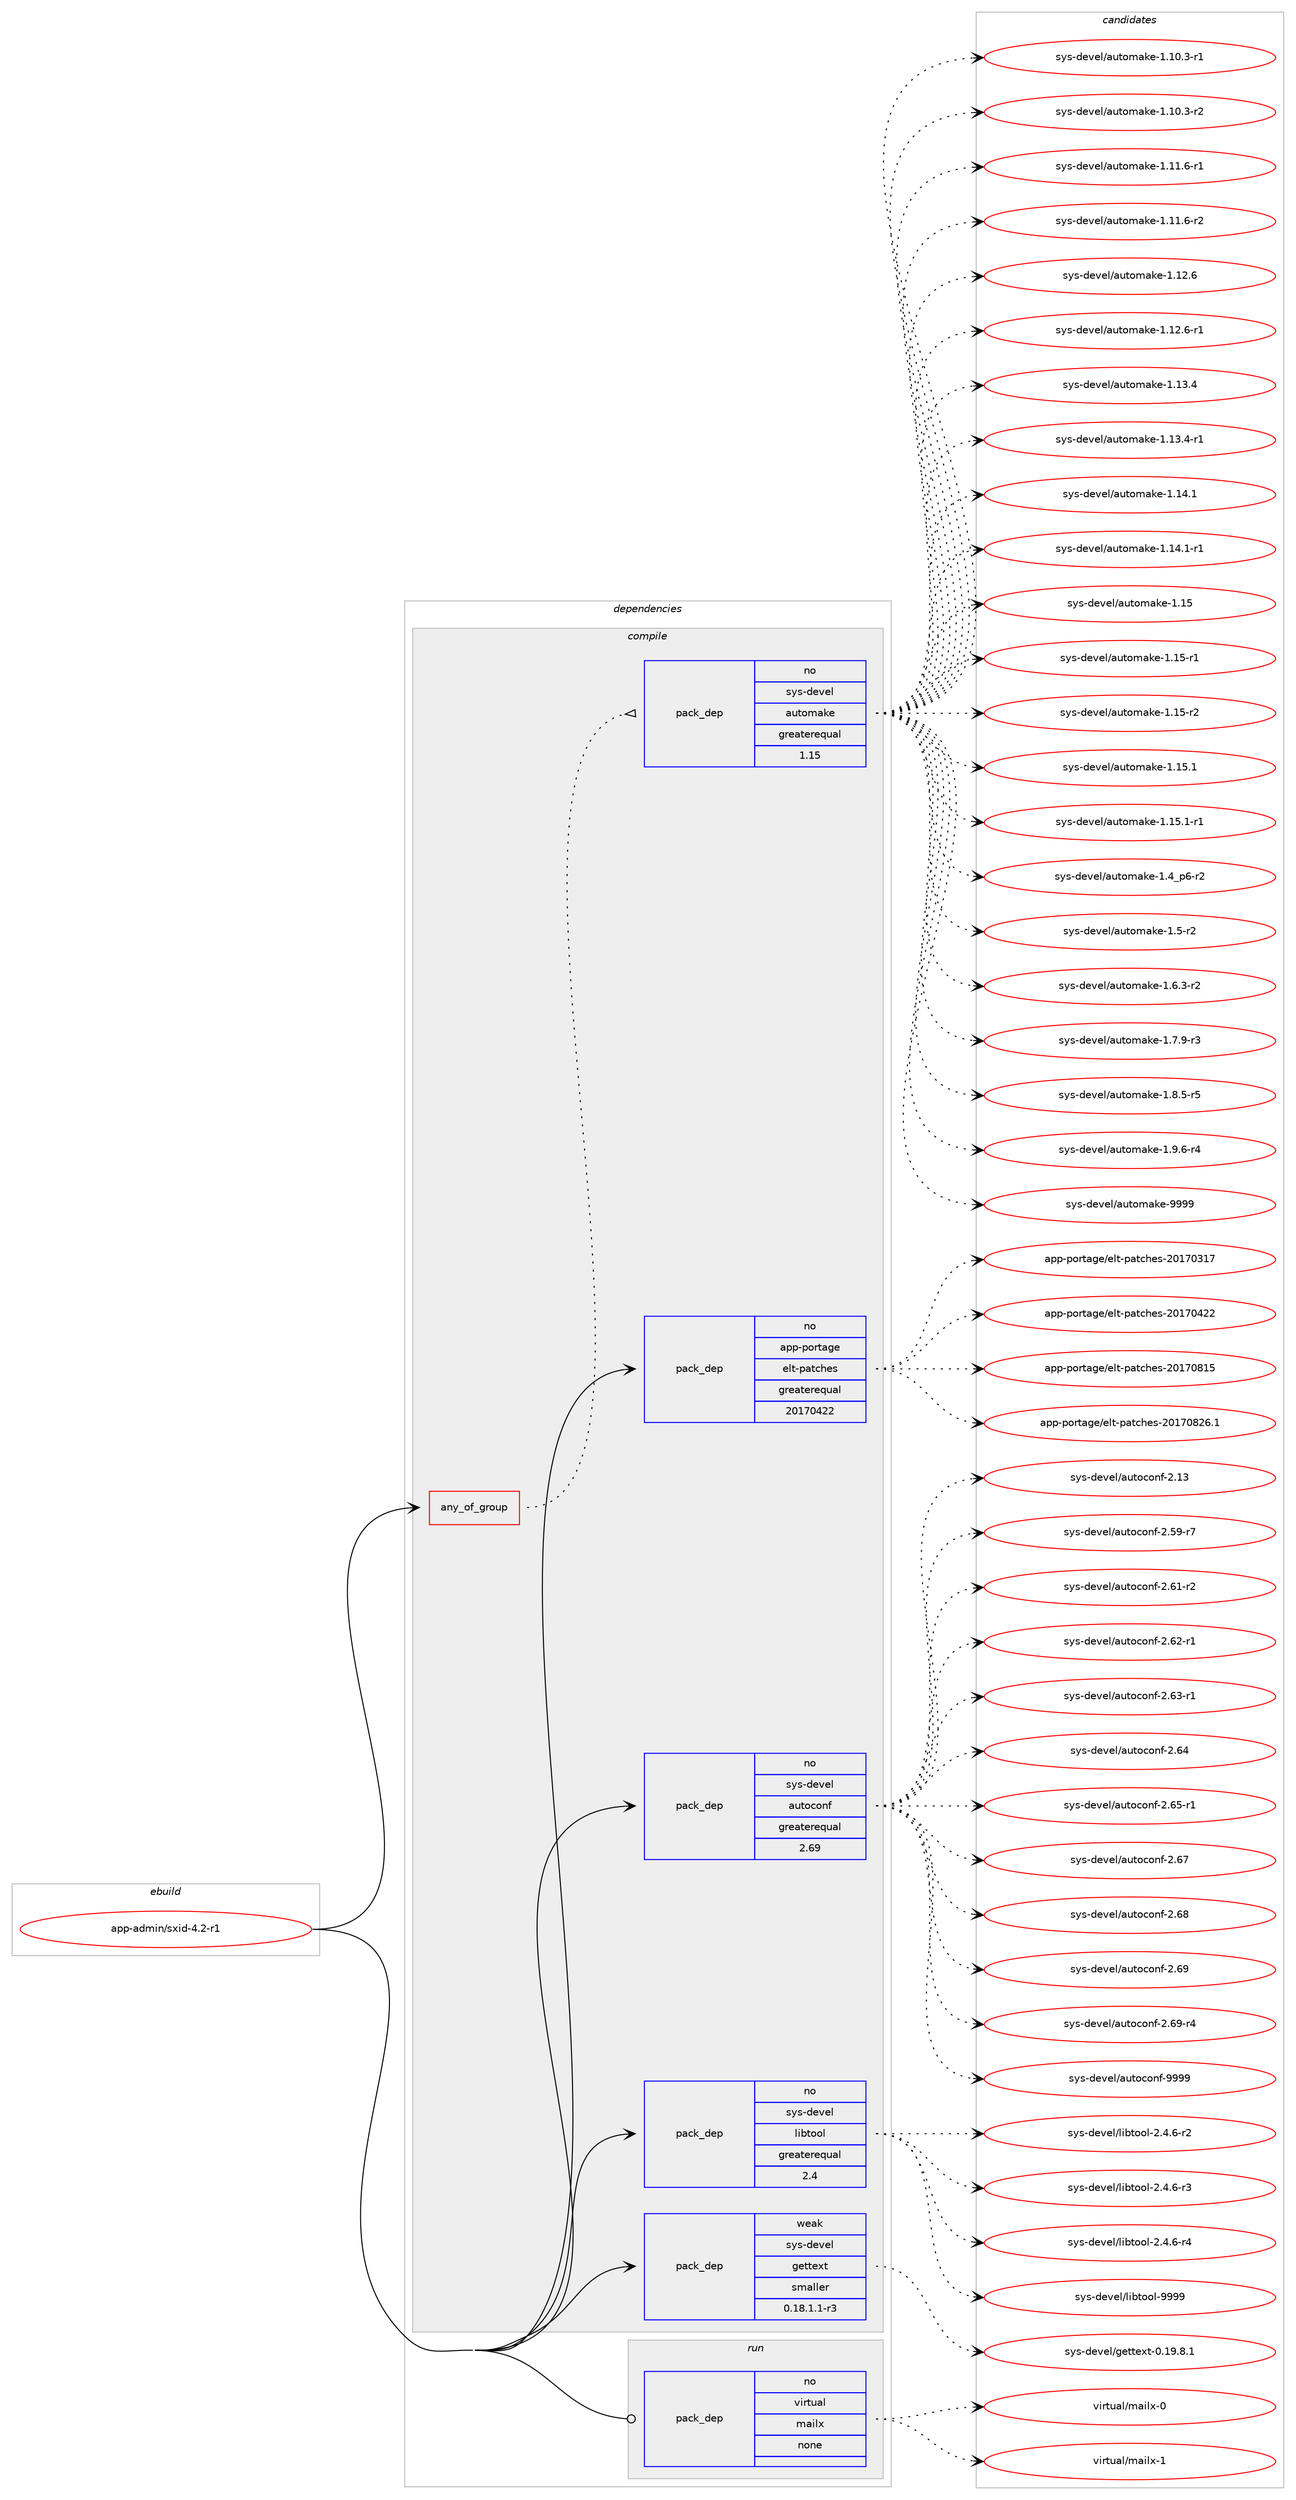 digraph prolog {

# *************
# Graph options
# *************

newrank=true;
concentrate=true;
compound=true;
graph [rankdir=LR,fontname=Helvetica,fontsize=10,ranksep=1.5];#, ranksep=2.5, nodesep=0.2];
edge  [arrowhead=vee];
node  [fontname=Helvetica,fontsize=10];

# **********
# The ebuild
# **********

subgraph cluster_leftcol {
color=gray;
rank=same;
label=<<i>ebuild</i>>;
id [label="app-admin/sxid-4.2-r1", color=red, width=4, href="../app-admin/sxid-4.2-r1.svg"];
}

# ****************
# The dependencies
# ****************

subgraph cluster_midcol {
color=gray;
label=<<i>dependencies</i>>;
subgraph cluster_compile {
fillcolor="#eeeeee";
style=filled;
label=<<i>compile</i>>;
subgraph any106 {
dependency6955 [label=<<TABLE BORDER="0" CELLBORDER="1" CELLSPACING="0" CELLPADDING="4"><TR><TD CELLPADDING="10">any_of_group</TD></TR></TABLE>>, shape=none, color=red];subgraph pack4913 {
dependency6956 [label=<<TABLE BORDER="0" CELLBORDER="1" CELLSPACING="0" CELLPADDING="4" WIDTH="220"><TR><TD ROWSPAN="6" CELLPADDING="30">pack_dep</TD></TR><TR><TD WIDTH="110">no</TD></TR><TR><TD>sys-devel</TD></TR><TR><TD>automake</TD></TR><TR><TD>greaterequal</TD></TR><TR><TD>1.15</TD></TR></TABLE>>, shape=none, color=blue];
}
dependency6955:e -> dependency6956:w [weight=20,style="dotted",arrowhead="oinv"];
}
id:e -> dependency6955:w [weight=20,style="solid",arrowhead="vee"];
subgraph pack4914 {
dependency6957 [label=<<TABLE BORDER="0" CELLBORDER="1" CELLSPACING="0" CELLPADDING="4" WIDTH="220"><TR><TD ROWSPAN="6" CELLPADDING="30">pack_dep</TD></TR><TR><TD WIDTH="110">no</TD></TR><TR><TD>app-portage</TD></TR><TR><TD>elt-patches</TD></TR><TR><TD>greaterequal</TD></TR><TR><TD>20170422</TD></TR></TABLE>>, shape=none, color=blue];
}
id:e -> dependency6957:w [weight=20,style="solid",arrowhead="vee"];
subgraph pack4915 {
dependency6958 [label=<<TABLE BORDER="0" CELLBORDER="1" CELLSPACING="0" CELLPADDING="4" WIDTH="220"><TR><TD ROWSPAN="6" CELLPADDING="30">pack_dep</TD></TR><TR><TD WIDTH="110">no</TD></TR><TR><TD>sys-devel</TD></TR><TR><TD>autoconf</TD></TR><TR><TD>greaterequal</TD></TR><TR><TD>2.69</TD></TR></TABLE>>, shape=none, color=blue];
}
id:e -> dependency6958:w [weight=20,style="solid",arrowhead="vee"];
subgraph pack4916 {
dependency6959 [label=<<TABLE BORDER="0" CELLBORDER="1" CELLSPACING="0" CELLPADDING="4" WIDTH="220"><TR><TD ROWSPAN="6" CELLPADDING="30">pack_dep</TD></TR><TR><TD WIDTH="110">no</TD></TR><TR><TD>sys-devel</TD></TR><TR><TD>libtool</TD></TR><TR><TD>greaterequal</TD></TR><TR><TD>2.4</TD></TR></TABLE>>, shape=none, color=blue];
}
id:e -> dependency6959:w [weight=20,style="solid",arrowhead="vee"];
subgraph pack4917 {
dependency6960 [label=<<TABLE BORDER="0" CELLBORDER="1" CELLSPACING="0" CELLPADDING="4" WIDTH="220"><TR><TD ROWSPAN="6" CELLPADDING="30">pack_dep</TD></TR><TR><TD WIDTH="110">weak</TD></TR><TR><TD>sys-devel</TD></TR><TR><TD>gettext</TD></TR><TR><TD>smaller</TD></TR><TR><TD>0.18.1.1-r3</TD></TR></TABLE>>, shape=none, color=blue];
}
id:e -> dependency6960:w [weight=20,style="solid",arrowhead="vee"];
}
subgraph cluster_compileandrun {
fillcolor="#eeeeee";
style=filled;
label=<<i>compile and run</i>>;
}
subgraph cluster_run {
fillcolor="#eeeeee";
style=filled;
label=<<i>run</i>>;
subgraph pack4918 {
dependency6961 [label=<<TABLE BORDER="0" CELLBORDER="1" CELLSPACING="0" CELLPADDING="4" WIDTH="220"><TR><TD ROWSPAN="6" CELLPADDING="30">pack_dep</TD></TR><TR><TD WIDTH="110">no</TD></TR><TR><TD>virtual</TD></TR><TR><TD>mailx</TD></TR><TR><TD>none</TD></TR><TR><TD></TD></TR></TABLE>>, shape=none, color=blue];
}
id:e -> dependency6961:w [weight=20,style="solid",arrowhead="odot"];
}
}

# **************
# The candidates
# **************

subgraph cluster_choices {
rank=same;
color=gray;
label=<<i>candidates</i>>;

subgraph choice4913 {
color=black;
nodesep=1;
choice11512111545100101118101108479711711611110997107101454946494846514511449 [label="sys-devel/automake-1.10.3-r1", color=red, width=4,href="../sys-devel/automake-1.10.3-r1.svg"];
choice11512111545100101118101108479711711611110997107101454946494846514511450 [label="sys-devel/automake-1.10.3-r2", color=red, width=4,href="../sys-devel/automake-1.10.3-r2.svg"];
choice11512111545100101118101108479711711611110997107101454946494946544511449 [label="sys-devel/automake-1.11.6-r1", color=red, width=4,href="../sys-devel/automake-1.11.6-r1.svg"];
choice11512111545100101118101108479711711611110997107101454946494946544511450 [label="sys-devel/automake-1.11.6-r2", color=red, width=4,href="../sys-devel/automake-1.11.6-r2.svg"];
choice1151211154510010111810110847971171161111099710710145494649504654 [label="sys-devel/automake-1.12.6", color=red, width=4,href="../sys-devel/automake-1.12.6.svg"];
choice11512111545100101118101108479711711611110997107101454946495046544511449 [label="sys-devel/automake-1.12.6-r1", color=red, width=4,href="../sys-devel/automake-1.12.6-r1.svg"];
choice1151211154510010111810110847971171161111099710710145494649514652 [label="sys-devel/automake-1.13.4", color=red, width=4,href="../sys-devel/automake-1.13.4.svg"];
choice11512111545100101118101108479711711611110997107101454946495146524511449 [label="sys-devel/automake-1.13.4-r1", color=red, width=4,href="../sys-devel/automake-1.13.4-r1.svg"];
choice1151211154510010111810110847971171161111099710710145494649524649 [label="sys-devel/automake-1.14.1", color=red, width=4,href="../sys-devel/automake-1.14.1.svg"];
choice11512111545100101118101108479711711611110997107101454946495246494511449 [label="sys-devel/automake-1.14.1-r1", color=red, width=4,href="../sys-devel/automake-1.14.1-r1.svg"];
choice115121115451001011181011084797117116111109971071014549464953 [label="sys-devel/automake-1.15", color=red, width=4,href="../sys-devel/automake-1.15.svg"];
choice1151211154510010111810110847971171161111099710710145494649534511449 [label="sys-devel/automake-1.15-r1", color=red, width=4,href="../sys-devel/automake-1.15-r1.svg"];
choice1151211154510010111810110847971171161111099710710145494649534511450 [label="sys-devel/automake-1.15-r2", color=red, width=4,href="../sys-devel/automake-1.15-r2.svg"];
choice1151211154510010111810110847971171161111099710710145494649534649 [label="sys-devel/automake-1.15.1", color=red, width=4,href="../sys-devel/automake-1.15.1.svg"];
choice11512111545100101118101108479711711611110997107101454946495346494511449 [label="sys-devel/automake-1.15.1-r1", color=red, width=4,href="../sys-devel/automake-1.15.1-r1.svg"];
choice115121115451001011181011084797117116111109971071014549465295112544511450 [label="sys-devel/automake-1.4_p6-r2", color=red, width=4,href="../sys-devel/automake-1.4_p6-r2.svg"];
choice11512111545100101118101108479711711611110997107101454946534511450 [label="sys-devel/automake-1.5-r2", color=red, width=4,href="../sys-devel/automake-1.5-r2.svg"];
choice115121115451001011181011084797117116111109971071014549465446514511450 [label="sys-devel/automake-1.6.3-r2", color=red, width=4,href="../sys-devel/automake-1.6.3-r2.svg"];
choice115121115451001011181011084797117116111109971071014549465546574511451 [label="sys-devel/automake-1.7.9-r3", color=red, width=4,href="../sys-devel/automake-1.7.9-r3.svg"];
choice115121115451001011181011084797117116111109971071014549465646534511453 [label="sys-devel/automake-1.8.5-r5", color=red, width=4,href="../sys-devel/automake-1.8.5-r5.svg"];
choice115121115451001011181011084797117116111109971071014549465746544511452 [label="sys-devel/automake-1.9.6-r4", color=red, width=4,href="../sys-devel/automake-1.9.6-r4.svg"];
choice115121115451001011181011084797117116111109971071014557575757 [label="sys-devel/automake-9999", color=red, width=4,href="../sys-devel/automake-9999.svg"];
dependency6956:e -> choice11512111545100101118101108479711711611110997107101454946494846514511449:w [style=dotted,weight="100"];
dependency6956:e -> choice11512111545100101118101108479711711611110997107101454946494846514511450:w [style=dotted,weight="100"];
dependency6956:e -> choice11512111545100101118101108479711711611110997107101454946494946544511449:w [style=dotted,weight="100"];
dependency6956:e -> choice11512111545100101118101108479711711611110997107101454946494946544511450:w [style=dotted,weight="100"];
dependency6956:e -> choice1151211154510010111810110847971171161111099710710145494649504654:w [style=dotted,weight="100"];
dependency6956:e -> choice11512111545100101118101108479711711611110997107101454946495046544511449:w [style=dotted,weight="100"];
dependency6956:e -> choice1151211154510010111810110847971171161111099710710145494649514652:w [style=dotted,weight="100"];
dependency6956:e -> choice11512111545100101118101108479711711611110997107101454946495146524511449:w [style=dotted,weight="100"];
dependency6956:e -> choice1151211154510010111810110847971171161111099710710145494649524649:w [style=dotted,weight="100"];
dependency6956:e -> choice11512111545100101118101108479711711611110997107101454946495246494511449:w [style=dotted,weight="100"];
dependency6956:e -> choice115121115451001011181011084797117116111109971071014549464953:w [style=dotted,weight="100"];
dependency6956:e -> choice1151211154510010111810110847971171161111099710710145494649534511449:w [style=dotted,weight="100"];
dependency6956:e -> choice1151211154510010111810110847971171161111099710710145494649534511450:w [style=dotted,weight="100"];
dependency6956:e -> choice1151211154510010111810110847971171161111099710710145494649534649:w [style=dotted,weight="100"];
dependency6956:e -> choice11512111545100101118101108479711711611110997107101454946495346494511449:w [style=dotted,weight="100"];
dependency6956:e -> choice115121115451001011181011084797117116111109971071014549465295112544511450:w [style=dotted,weight="100"];
dependency6956:e -> choice11512111545100101118101108479711711611110997107101454946534511450:w [style=dotted,weight="100"];
dependency6956:e -> choice115121115451001011181011084797117116111109971071014549465446514511450:w [style=dotted,weight="100"];
dependency6956:e -> choice115121115451001011181011084797117116111109971071014549465546574511451:w [style=dotted,weight="100"];
dependency6956:e -> choice115121115451001011181011084797117116111109971071014549465646534511453:w [style=dotted,weight="100"];
dependency6956:e -> choice115121115451001011181011084797117116111109971071014549465746544511452:w [style=dotted,weight="100"];
dependency6956:e -> choice115121115451001011181011084797117116111109971071014557575757:w [style=dotted,weight="100"];
}
subgraph choice4914 {
color=black;
nodesep=1;
choice97112112451121111141169710310147101108116451129711699104101115455048495548514955 [label="app-portage/elt-patches-20170317", color=red, width=4,href="../app-portage/elt-patches-20170317.svg"];
choice97112112451121111141169710310147101108116451129711699104101115455048495548525050 [label="app-portage/elt-patches-20170422", color=red, width=4,href="../app-portage/elt-patches-20170422.svg"];
choice97112112451121111141169710310147101108116451129711699104101115455048495548564953 [label="app-portage/elt-patches-20170815", color=red, width=4,href="../app-portage/elt-patches-20170815.svg"];
choice971121124511211111411697103101471011081164511297116991041011154550484955485650544649 [label="app-portage/elt-patches-20170826.1", color=red, width=4,href="../app-portage/elt-patches-20170826.1.svg"];
dependency6957:e -> choice97112112451121111141169710310147101108116451129711699104101115455048495548514955:w [style=dotted,weight="100"];
dependency6957:e -> choice97112112451121111141169710310147101108116451129711699104101115455048495548525050:w [style=dotted,weight="100"];
dependency6957:e -> choice97112112451121111141169710310147101108116451129711699104101115455048495548564953:w [style=dotted,weight="100"];
dependency6957:e -> choice971121124511211111411697103101471011081164511297116991041011154550484955485650544649:w [style=dotted,weight="100"];
}
subgraph choice4915 {
color=black;
nodesep=1;
choice115121115451001011181011084797117116111991111101024550464951 [label="sys-devel/autoconf-2.13", color=red, width=4,href="../sys-devel/autoconf-2.13.svg"];
choice1151211154510010111810110847971171161119911111010245504653574511455 [label="sys-devel/autoconf-2.59-r7", color=red, width=4,href="../sys-devel/autoconf-2.59-r7.svg"];
choice1151211154510010111810110847971171161119911111010245504654494511450 [label="sys-devel/autoconf-2.61-r2", color=red, width=4,href="../sys-devel/autoconf-2.61-r2.svg"];
choice1151211154510010111810110847971171161119911111010245504654504511449 [label="sys-devel/autoconf-2.62-r1", color=red, width=4,href="../sys-devel/autoconf-2.62-r1.svg"];
choice1151211154510010111810110847971171161119911111010245504654514511449 [label="sys-devel/autoconf-2.63-r1", color=red, width=4,href="../sys-devel/autoconf-2.63-r1.svg"];
choice115121115451001011181011084797117116111991111101024550465452 [label="sys-devel/autoconf-2.64", color=red, width=4,href="../sys-devel/autoconf-2.64.svg"];
choice1151211154510010111810110847971171161119911111010245504654534511449 [label="sys-devel/autoconf-2.65-r1", color=red, width=4,href="../sys-devel/autoconf-2.65-r1.svg"];
choice115121115451001011181011084797117116111991111101024550465455 [label="sys-devel/autoconf-2.67", color=red, width=4,href="../sys-devel/autoconf-2.67.svg"];
choice115121115451001011181011084797117116111991111101024550465456 [label="sys-devel/autoconf-2.68", color=red, width=4,href="../sys-devel/autoconf-2.68.svg"];
choice115121115451001011181011084797117116111991111101024550465457 [label="sys-devel/autoconf-2.69", color=red, width=4,href="../sys-devel/autoconf-2.69.svg"];
choice1151211154510010111810110847971171161119911111010245504654574511452 [label="sys-devel/autoconf-2.69-r4", color=red, width=4,href="../sys-devel/autoconf-2.69-r4.svg"];
choice115121115451001011181011084797117116111991111101024557575757 [label="sys-devel/autoconf-9999", color=red, width=4,href="../sys-devel/autoconf-9999.svg"];
dependency6958:e -> choice115121115451001011181011084797117116111991111101024550464951:w [style=dotted,weight="100"];
dependency6958:e -> choice1151211154510010111810110847971171161119911111010245504653574511455:w [style=dotted,weight="100"];
dependency6958:e -> choice1151211154510010111810110847971171161119911111010245504654494511450:w [style=dotted,weight="100"];
dependency6958:e -> choice1151211154510010111810110847971171161119911111010245504654504511449:w [style=dotted,weight="100"];
dependency6958:e -> choice1151211154510010111810110847971171161119911111010245504654514511449:w [style=dotted,weight="100"];
dependency6958:e -> choice115121115451001011181011084797117116111991111101024550465452:w [style=dotted,weight="100"];
dependency6958:e -> choice1151211154510010111810110847971171161119911111010245504654534511449:w [style=dotted,weight="100"];
dependency6958:e -> choice115121115451001011181011084797117116111991111101024550465455:w [style=dotted,weight="100"];
dependency6958:e -> choice115121115451001011181011084797117116111991111101024550465456:w [style=dotted,weight="100"];
dependency6958:e -> choice115121115451001011181011084797117116111991111101024550465457:w [style=dotted,weight="100"];
dependency6958:e -> choice1151211154510010111810110847971171161119911111010245504654574511452:w [style=dotted,weight="100"];
dependency6958:e -> choice115121115451001011181011084797117116111991111101024557575757:w [style=dotted,weight="100"];
}
subgraph choice4916 {
color=black;
nodesep=1;
choice1151211154510010111810110847108105981161111111084550465246544511450 [label="sys-devel/libtool-2.4.6-r2", color=red, width=4,href="../sys-devel/libtool-2.4.6-r2.svg"];
choice1151211154510010111810110847108105981161111111084550465246544511451 [label="sys-devel/libtool-2.4.6-r3", color=red, width=4,href="../sys-devel/libtool-2.4.6-r3.svg"];
choice1151211154510010111810110847108105981161111111084550465246544511452 [label="sys-devel/libtool-2.4.6-r4", color=red, width=4,href="../sys-devel/libtool-2.4.6-r4.svg"];
choice1151211154510010111810110847108105981161111111084557575757 [label="sys-devel/libtool-9999", color=red, width=4,href="../sys-devel/libtool-9999.svg"];
dependency6959:e -> choice1151211154510010111810110847108105981161111111084550465246544511450:w [style=dotted,weight="100"];
dependency6959:e -> choice1151211154510010111810110847108105981161111111084550465246544511451:w [style=dotted,weight="100"];
dependency6959:e -> choice1151211154510010111810110847108105981161111111084550465246544511452:w [style=dotted,weight="100"];
dependency6959:e -> choice1151211154510010111810110847108105981161111111084557575757:w [style=dotted,weight="100"];
}
subgraph choice4917 {
color=black;
nodesep=1;
choice1151211154510010111810110847103101116116101120116454846495746564649 [label="sys-devel/gettext-0.19.8.1", color=red, width=4,href="../sys-devel/gettext-0.19.8.1.svg"];
dependency6960:e -> choice1151211154510010111810110847103101116116101120116454846495746564649:w [style=dotted,weight="100"];
}
subgraph choice4918 {
color=black;
nodesep=1;
choice1181051141161179710847109971051081204548 [label="virtual/mailx-0", color=red, width=4,href="../virtual/mailx-0.svg"];
choice1181051141161179710847109971051081204549 [label="virtual/mailx-1", color=red, width=4,href="../virtual/mailx-1.svg"];
dependency6961:e -> choice1181051141161179710847109971051081204548:w [style=dotted,weight="100"];
dependency6961:e -> choice1181051141161179710847109971051081204549:w [style=dotted,weight="100"];
}
}

}
